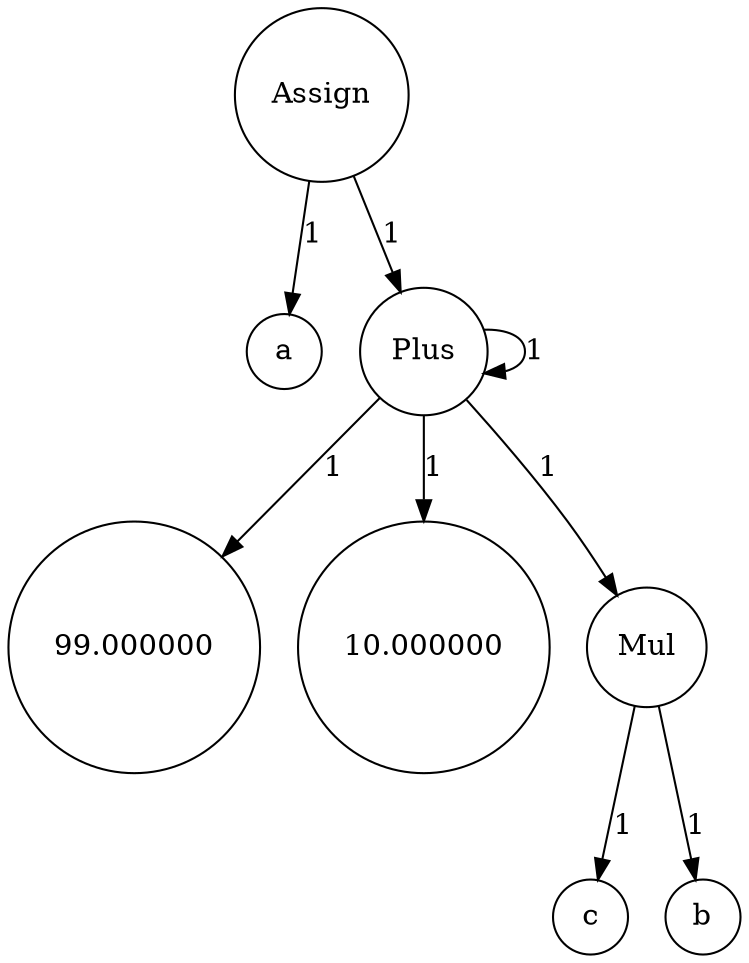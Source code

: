 digraph G{
a [shape="circle"label="a"];
99.000000 [shape="circle"label="99.000000"];
10.000000 [shape="circle"label="10.000000"];
Plus [shape="circle"label="Plus"];
Plus->99.000000 [label="1 "];
Plus->10.000000 [label="1 "];
c [shape="circle"label="c"];
b [shape="circle"label="b"];
Mul [shape="circle"label="Mul"];
Mul->c [label="1 "];
Mul->b [label="1 "];
Plus [shape="circle"label="Plus"];
Plus->Plus [label="1 "];
Plus->Mul [label="1 "];
Assign [shape="circle"label="Assign"];
Assign->a [label="1 "];
Assign->Plus [label="1 "];
}
